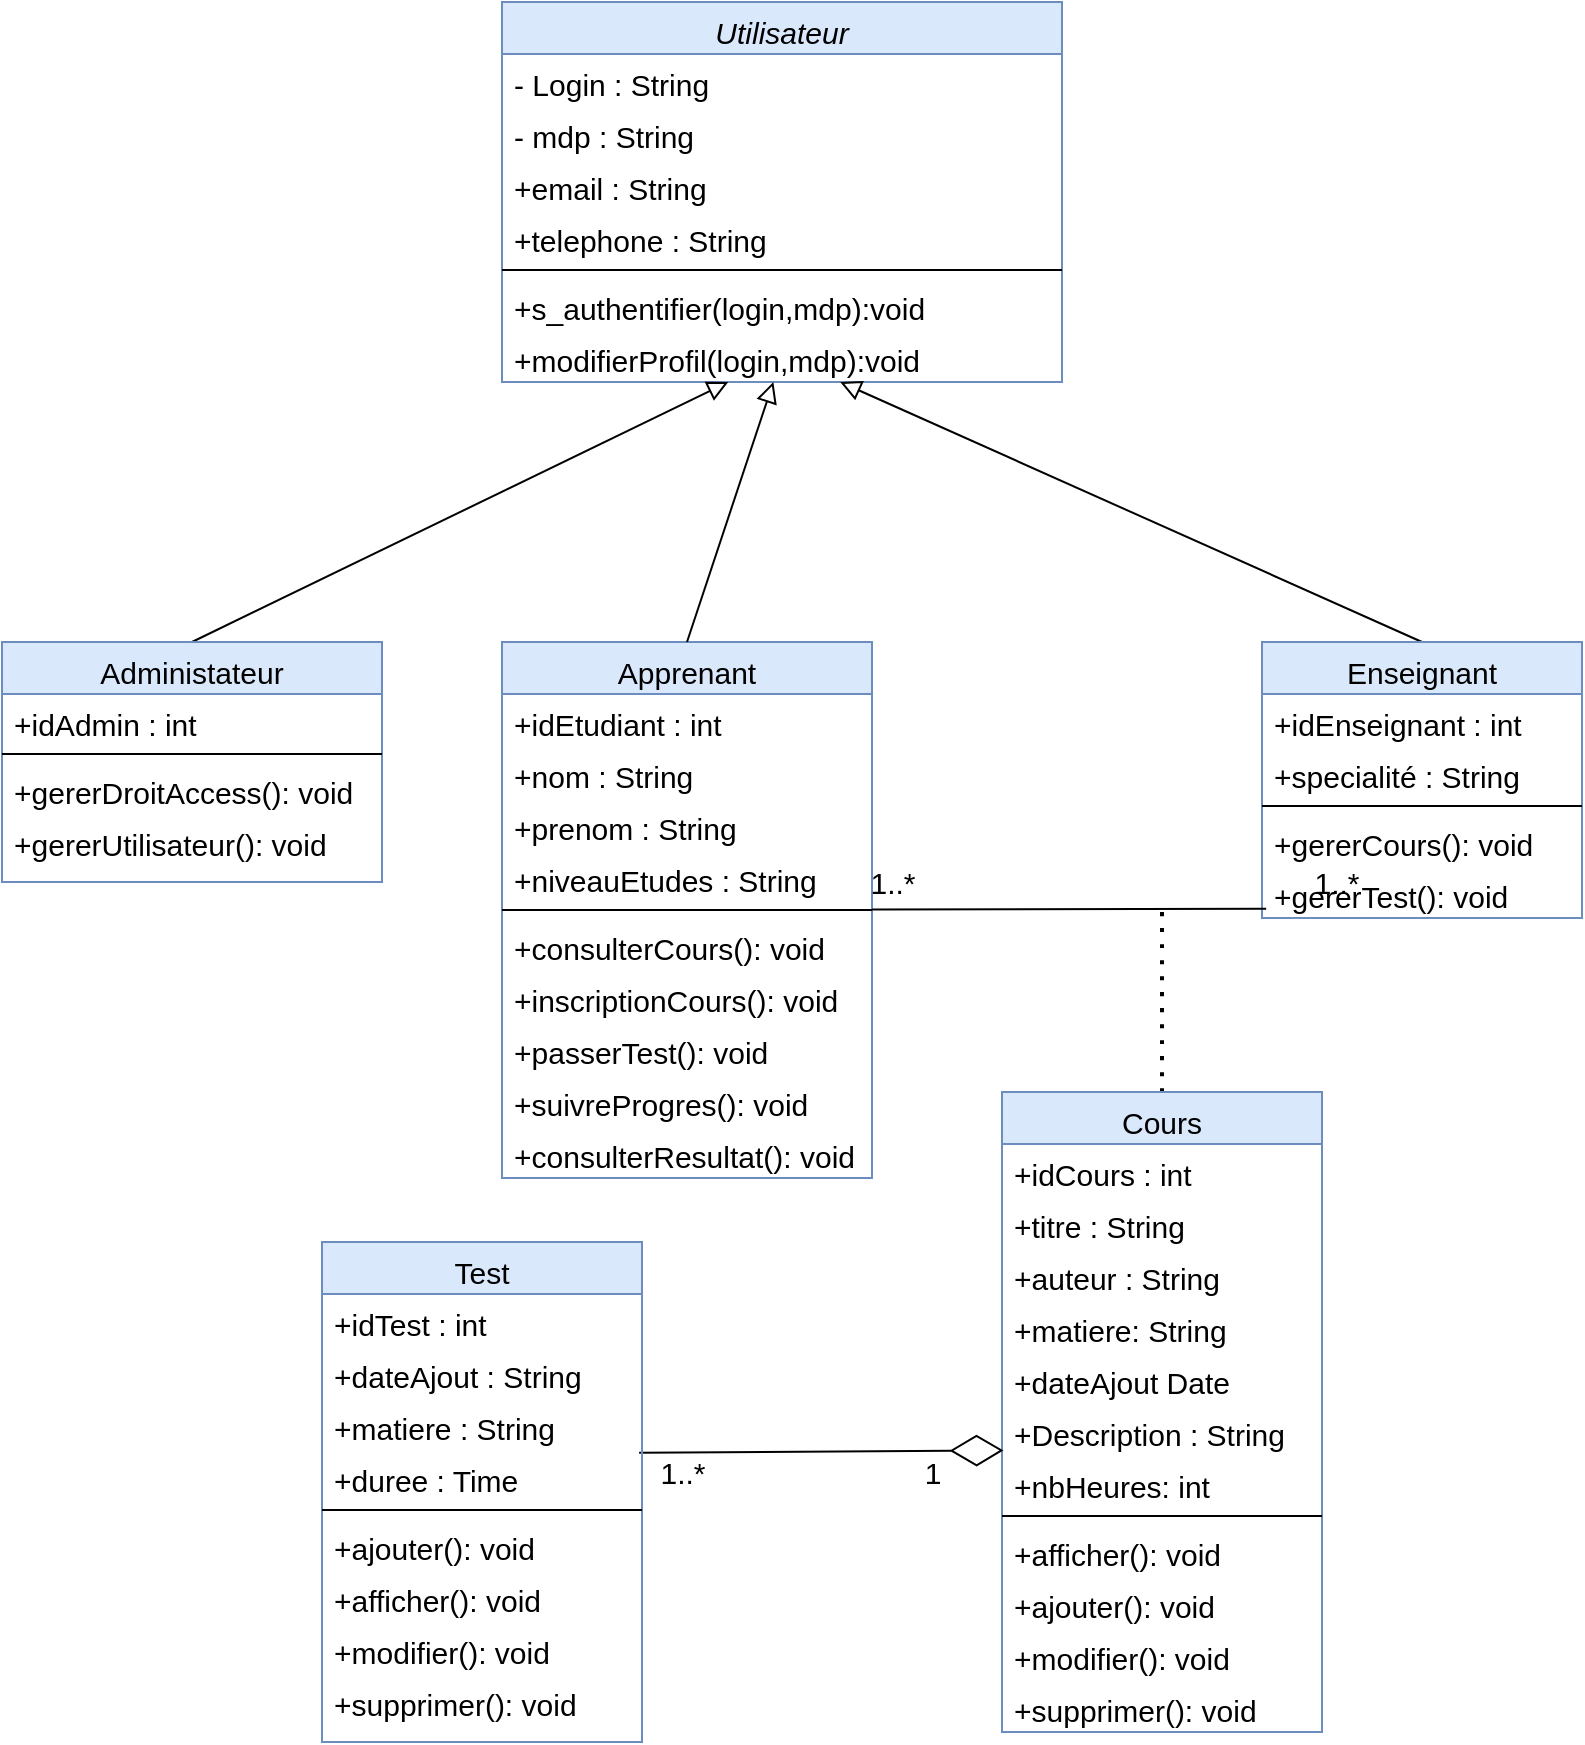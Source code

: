 <mxfile version="21.0.2" type="device"><diagram id="C5RBs43oDa-KdzZeNtuy" name="Page-1"><mxGraphModel dx="696" dy="839" grid="1" gridSize="10" guides="1" tooltips="1" connect="1" arrows="1" fold="1" page="1" pageScale="1" pageWidth="827" pageHeight="1169" math="0" shadow="0"><root><mxCell id="WIyWlLk6GJQsqaUBKTNV-0"/><mxCell id="WIyWlLk6GJQsqaUBKTNV-1" parent="WIyWlLk6GJQsqaUBKTNV-0"/><mxCell id="zkfFHV4jXpPFQw0GAbJ--0" value="Utilisateur" style="swimlane;fontStyle=2;align=center;verticalAlign=top;childLayout=stackLayout;horizontal=1;startSize=26;horizontalStack=0;resizeParent=1;resizeLast=0;collapsible=1;marginBottom=0;rounded=0;shadow=0;strokeWidth=1;fillColor=#dae8fc;strokeColor=#6c8ebf;fontSize=15;" parent="WIyWlLk6GJQsqaUBKTNV-1" vertex="1"><mxGeometry x="270" y="20" width="280" height="190" as="geometry"><mxRectangle x="230" y="140" width="160" height="26" as="alternateBounds"/></mxGeometry></mxCell><mxCell id="zkfFHV4jXpPFQw0GAbJ--1" value="- Login : String&#10;" style="text;align=left;verticalAlign=top;spacingLeft=4;spacingRight=4;overflow=hidden;rotatable=0;points=[[0,0.5],[1,0.5]];portConstraint=eastwest;fontSize=15;" parent="zkfFHV4jXpPFQw0GAbJ--0" vertex="1"><mxGeometry y="26" width="280" height="26" as="geometry"/></mxCell><mxCell id="syYNRdkWFajJI7UxJihA-2" value="- mdp : String" style="text;align=left;verticalAlign=top;spacingLeft=4;spacingRight=4;overflow=hidden;rotatable=0;points=[[0,0.5],[1,0.5]];portConstraint=eastwest;rounded=0;shadow=0;html=0;fontSize=15;" vertex="1" parent="zkfFHV4jXpPFQw0GAbJ--0"><mxGeometry y="52" width="280" height="26" as="geometry"/></mxCell><mxCell id="syYNRdkWFajJI7UxJihA-1" value="+email : String" style="text;align=left;verticalAlign=top;spacingLeft=4;spacingRight=4;overflow=hidden;rotatable=0;points=[[0,0.5],[1,0.5]];portConstraint=eastwest;rounded=0;shadow=0;html=0;fontSize=15;" vertex="1" parent="zkfFHV4jXpPFQw0GAbJ--0"><mxGeometry y="78" width="280" height="26" as="geometry"/></mxCell><mxCell id="syYNRdkWFajJI7UxJihA-3" value="+telephone : String" style="text;align=left;verticalAlign=top;spacingLeft=4;spacingRight=4;overflow=hidden;rotatable=0;points=[[0,0.5],[1,0.5]];portConstraint=eastwest;rounded=0;shadow=0;html=0;fontSize=15;" vertex="1" parent="zkfFHV4jXpPFQw0GAbJ--0"><mxGeometry y="104" width="280" height="26" as="geometry"/></mxCell><mxCell id="zkfFHV4jXpPFQw0GAbJ--4" value="" style="line;html=1;strokeWidth=1;align=left;verticalAlign=middle;spacingTop=-1;spacingLeft=3;spacingRight=3;rotatable=0;labelPosition=right;points=[];portConstraint=eastwest;fontSize=15;" parent="zkfFHV4jXpPFQw0GAbJ--0" vertex="1"><mxGeometry y="130" width="280" height="8" as="geometry"/></mxCell><mxCell id="syYNRdkWFajJI7UxJihA-4" value="+s_authentifier(login,mdp):void&#10;" style="text;align=left;verticalAlign=top;spacingLeft=4;spacingRight=4;overflow=hidden;rotatable=0;points=[[0,0.5],[1,0.5]];portConstraint=eastwest;fontSize=15;" vertex="1" parent="zkfFHV4jXpPFQw0GAbJ--0"><mxGeometry y="138" width="280" height="26" as="geometry"/></mxCell><mxCell id="zkfFHV4jXpPFQw0GAbJ--5" value="+modifierProfil(login,mdp):void&#10;" style="text;align=left;verticalAlign=top;spacingLeft=4;spacingRight=4;overflow=hidden;rotatable=0;points=[[0,0.5],[1,0.5]];portConstraint=eastwest;fontSize=15;" parent="zkfFHV4jXpPFQw0GAbJ--0" vertex="1"><mxGeometry y="164" width="280" height="26" as="geometry"/></mxCell><mxCell id="zkfFHV4jXpPFQw0GAbJ--6" value="Apprenant" style="swimlane;fontStyle=0;align=center;verticalAlign=top;childLayout=stackLayout;horizontal=1;startSize=26;horizontalStack=0;resizeParent=1;resizeLast=0;collapsible=1;marginBottom=0;rounded=0;shadow=0;strokeWidth=1;fillColor=#dae8fc;strokeColor=#6c8ebf;fontSize=15;" parent="WIyWlLk6GJQsqaUBKTNV-1" vertex="1"><mxGeometry x="270" y="340" width="185" height="268" as="geometry"><mxRectangle x="130" y="380" width="160" height="26" as="alternateBounds"/></mxGeometry></mxCell><mxCell id="zkfFHV4jXpPFQw0GAbJ--7" value="+idEtudiant : int" style="text;align=left;verticalAlign=top;spacingLeft=4;spacingRight=4;overflow=hidden;rotatable=0;points=[[0,0.5],[1,0.5]];portConstraint=eastwest;fontSize=15;" parent="zkfFHV4jXpPFQw0GAbJ--6" vertex="1"><mxGeometry y="26" width="185" height="26" as="geometry"/></mxCell><mxCell id="syYNRdkWFajJI7UxJihA-5" value="+nom : String" style="text;align=left;verticalAlign=top;spacingLeft=4;spacingRight=4;overflow=hidden;rotatable=0;points=[[0,0.5],[1,0.5]];portConstraint=eastwest;rounded=0;shadow=0;html=0;fontSize=15;" vertex="1" parent="zkfFHV4jXpPFQw0GAbJ--6"><mxGeometry y="52" width="185" height="26" as="geometry"/></mxCell><mxCell id="syYNRdkWFajJI7UxJihA-6" value="+prenom : String" style="text;align=left;verticalAlign=top;spacingLeft=4;spacingRight=4;overflow=hidden;rotatable=0;points=[[0,0.5],[1,0.5]];portConstraint=eastwest;rounded=0;shadow=0;html=0;fontSize=15;" vertex="1" parent="zkfFHV4jXpPFQw0GAbJ--6"><mxGeometry y="78" width="185" height="26" as="geometry"/></mxCell><mxCell id="zkfFHV4jXpPFQw0GAbJ--8" value="+niveauEtudes : String" style="text;align=left;verticalAlign=top;spacingLeft=4;spacingRight=4;overflow=hidden;rotatable=0;points=[[0,0.5],[1,0.5]];portConstraint=eastwest;rounded=0;shadow=0;html=0;fontSize=15;" parent="zkfFHV4jXpPFQw0GAbJ--6" vertex="1"><mxGeometry y="104" width="185" height="26" as="geometry"/></mxCell><mxCell id="zkfFHV4jXpPFQw0GAbJ--9" value="" style="line;html=1;strokeWidth=1;align=left;verticalAlign=middle;spacingTop=-1;spacingLeft=3;spacingRight=3;rotatable=0;labelPosition=right;points=[];portConstraint=eastwest;fontSize=15;" parent="zkfFHV4jXpPFQw0GAbJ--6" vertex="1"><mxGeometry y="130" width="185" height="8" as="geometry"/></mxCell><mxCell id="zkfFHV4jXpPFQw0GAbJ--10" value="+consulterCours(): void" style="text;align=left;verticalAlign=top;spacingLeft=4;spacingRight=4;overflow=hidden;rotatable=0;points=[[0,0.5],[1,0.5]];portConstraint=eastwest;fontStyle=0;fontSize=15;" parent="zkfFHV4jXpPFQw0GAbJ--6" vertex="1"><mxGeometry y="138" width="185" height="26" as="geometry"/></mxCell><mxCell id="syYNRdkWFajJI7UxJihA-7" value="+inscriptionCours(): void" style="text;align=left;verticalAlign=top;spacingLeft=4;spacingRight=4;overflow=hidden;rotatable=0;points=[[0,0.5],[1,0.5]];portConstraint=eastwest;fontSize=15;" vertex="1" parent="zkfFHV4jXpPFQw0GAbJ--6"><mxGeometry y="164" width="185" height="26" as="geometry"/></mxCell><mxCell id="syYNRdkWFajJI7UxJihA-8" value="+passerTest(): void" style="text;align=left;verticalAlign=top;spacingLeft=4;spacingRight=4;overflow=hidden;rotatable=0;points=[[0,0.5],[1,0.5]];portConstraint=eastwest;fontSize=15;" vertex="1" parent="zkfFHV4jXpPFQw0GAbJ--6"><mxGeometry y="190" width="185" height="26" as="geometry"/></mxCell><mxCell id="syYNRdkWFajJI7UxJihA-9" value="+suivreProgres(): void" style="text;align=left;verticalAlign=top;spacingLeft=4;spacingRight=4;overflow=hidden;rotatable=0;points=[[0,0.5],[1,0.5]];portConstraint=eastwest;fontSize=15;" vertex="1" parent="zkfFHV4jXpPFQw0GAbJ--6"><mxGeometry y="216" width="185" height="26" as="geometry"/></mxCell><mxCell id="zkfFHV4jXpPFQw0GAbJ--11" value="+consulterResultat(): void" style="text;align=left;verticalAlign=top;spacingLeft=4;spacingRight=4;overflow=hidden;rotatable=0;points=[[0,0.5],[1,0.5]];portConstraint=eastwest;fontSize=15;" parent="zkfFHV4jXpPFQw0GAbJ--6" vertex="1"><mxGeometry y="242" width="185" height="26" as="geometry"/></mxCell><mxCell id="syYNRdkWFajJI7UxJihA-26" style="edgeStyle=none;curved=1;rounded=0;orthogonalLoop=1;jettySize=auto;html=1;fontSize=15;startSize=8;endSize=8;endArrow=block;endFill=0;exitX=0.5;exitY=0;exitDx=0;exitDy=0;" edge="1" parent="WIyWlLk6GJQsqaUBKTNV-1" source="zkfFHV4jXpPFQw0GAbJ--13" target="zkfFHV4jXpPFQw0GAbJ--5"><mxGeometry relative="1" as="geometry"/></mxCell><mxCell id="zkfFHV4jXpPFQw0GAbJ--13" value="Administateur" style="swimlane;fontStyle=0;align=center;verticalAlign=top;childLayout=stackLayout;horizontal=1;startSize=26;horizontalStack=0;resizeParent=1;resizeLast=0;collapsible=1;marginBottom=0;rounded=0;shadow=0;strokeWidth=1;fillColor=#dae8fc;strokeColor=#6c8ebf;fontSize=15;" parent="WIyWlLk6GJQsqaUBKTNV-1" vertex="1"><mxGeometry x="20" y="340" width="190" height="120" as="geometry"><mxRectangle x="340" y="380" width="170" height="26" as="alternateBounds"/></mxGeometry></mxCell><mxCell id="zkfFHV4jXpPFQw0GAbJ--14" value="+idAdmin : int" style="text;align=left;verticalAlign=top;spacingLeft=4;spacingRight=4;overflow=hidden;rotatable=0;points=[[0,0.5],[1,0.5]];portConstraint=eastwest;fontSize=15;" parent="zkfFHV4jXpPFQw0GAbJ--13" vertex="1"><mxGeometry y="26" width="190" height="26" as="geometry"/></mxCell><mxCell id="zkfFHV4jXpPFQw0GAbJ--15" value="" style="line;html=1;strokeWidth=1;align=left;verticalAlign=middle;spacingTop=-1;spacingLeft=3;spacingRight=3;rotatable=0;labelPosition=right;points=[];portConstraint=eastwest;fontSize=15;" parent="zkfFHV4jXpPFQw0GAbJ--13" vertex="1"><mxGeometry y="52" width="190" height="8" as="geometry"/></mxCell><mxCell id="syYNRdkWFajJI7UxJihA-12" value="+gererDroitAccess(): void" style="text;align=left;verticalAlign=top;spacingLeft=4;spacingRight=4;overflow=hidden;rotatable=0;points=[[0,0.5],[1,0.5]];portConstraint=eastwest;fontStyle=0;fontSize=15;" vertex="1" parent="zkfFHV4jXpPFQw0GAbJ--13"><mxGeometry y="60" width="190" height="26" as="geometry"/></mxCell><mxCell id="syYNRdkWFajJI7UxJihA-15" value="+gererUtilisateur(): void" style="text;align=left;verticalAlign=top;spacingLeft=4;spacingRight=4;overflow=hidden;rotatable=0;points=[[0,0.5],[1,0.5]];portConstraint=eastwest;fontStyle=0;fontSize=15;" vertex="1" parent="zkfFHV4jXpPFQw0GAbJ--13"><mxGeometry y="86" width="190" height="26" as="geometry"/></mxCell><mxCell id="syYNRdkWFajJI7UxJihA-27" style="edgeStyle=none;curved=1;rounded=0;orthogonalLoop=1;jettySize=auto;html=1;fontSize=15;startSize=8;endSize=8;endArrow=block;endFill=0;exitX=0.5;exitY=0;exitDx=0;exitDy=0;" edge="1" parent="WIyWlLk6GJQsqaUBKTNV-1" source="syYNRdkWFajJI7UxJihA-18" target="zkfFHV4jXpPFQw0GAbJ--5"><mxGeometry relative="1" as="geometry"/></mxCell><mxCell id="syYNRdkWFajJI7UxJihA-18" value="Enseignant" style="swimlane;fontStyle=0;align=center;verticalAlign=top;childLayout=stackLayout;horizontal=1;startSize=26;horizontalStack=0;resizeParent=1;resizeLast=0;collapsible=1;marginBottom=0;rounded=0;shadow=0;strokeWidth=1;fillColor=#dae8fc;strokeColor=#6c8ebf;fontSize=15;" vertex="1" parent="WIyWlLk6GJQsqaUBKTNV-1"><mxGeometry x="650" y="340" width="160" height="138" as="geometry"><mxRectangle x="340" y="380" width="170" height="26" as="alternateBounds"/></mxGeometry></mxCell><mxCell id="syYNRdkWFajJI7UxJihA-19" value="+idEnseignant : int" style="text;align=left;verticalAlign=top;spacingLeft=4;spacingRight=4;overflow=hidden;rotatable=0;points=[[0,0.5],[1,0.5]];portConstraint=eastwest;fontSize=15;" vertex="1" parent="syYNRdkWFajJI7UxJihA-18"><mxGeometry y="26" width="160" height="26" as="geometry"/></mxCell><mxCell id="syYNRdkWFajJI7UxJihA-23" value="+specialité : String" style="text;align=left;verticalAlign=top;spacingLeft=4;spacingRight=4;overflow=hidden;rotatable=0;points=[[0,0.5],[1,0.5]];portConstraint=eastwest;fontSize=15;" vertex="1" parent="syYNRdkWFajJI7UxJihA-18"><mxGeometry y="52" width="160" height="26" as="geometry"/></mxCell><mxCell id="syYNRdkWFajJI7UxJihA-20" value="" style="line;html=1;strokeWidth=1;align=left;verticalAlign=middle;spacingTop=-1;spacingLeft=3;spacingRight=3;rotatable=0;labelPosition=right;points=[];portConstraint=eastwest;fontSize=15;" vertex="1" parent="syYNRdkWFajJI7UxJihA-18"><mxGeometry y="78" width="160" height="8" as="geometry"/></mxCell><mxCell id="syYNRdkWFajJI7UxJihA-21" value="+gererCours(): void" style="text;align=left;verticalAlign=top;spacingLeft=4;spacingRight=4;overflow=hidden;rotatable=0;points=[[0,0.5],[1,0.5]];portConstraint=eastwest;fontStyle=0;fontSize=15;" vertex="1" parent="syYNRdkWFajJI7UxJihA-18"><mxGeometry y="86" width="160" height="26" as="geometry"/></mxCell><mxCell id="syYNRdkWFajJI7UxJihA-22" value="+gererTest(): void" style="text;align=left;verticalAlign=top;spacingLeft=4;spacingRight=4;overflow=hidden;rotatable=0;points=[[0,0.5],[1,0.5]];portConstraint=eastwest;fontStyle=0;fontSize=15;" vertex="1" parent="syYNRdkWFajJI7UxJihA-18"><mxGeometry y="112" width="160" height="26" as="geometry"/></mxCell><mxCell id="syYNRdkWFajJI7UxJihA-25" value="" style="endArrow=block;html=1;rounded=0;fontSize=15;startSize=8;endSize=8;curved=1;endFill=0;exitX=0.5;exitY=0;exitDx=0;exitDy=0;" edge="1" parent="WIyWlLk6GJQsqaUBKTNV-1" source="zkfFHV4jXpPFQw0GAbJ--6" target="zkfFHV4jXpPFQw0GAbJ--5"><mxGeometry width="50" height="50" relative="1" as="geometry"><mxPoint x="380" y="220" as="sourcePoint"/><mxPoint x="430" y="170" as="targetPoint"/></mxGeometry></mxCell><mxCell id="syYNRdkWFajJI7UxJihA-32" value="" style="endArrow=none;dashed=1;html=1;dashPattern=1 3;strokeWidth=2;rounded=0;fontSize=15;startSize=8;endSize=8;curved=1;exitX=0.5;exitY=0;exitDx=0;exitDy=0;" edge="1" parent="WIyWlLk6GJQsqaUBKTNV-1" source="syYNRdkWFajJI7UxJihA-33"><mxGeometry width="50" height="50" relative="1" as="geometry"><mxPoint x="600" y="559" as="sourcePoint"/><mxPoint x="600" y="474" as="targetPoint"/></mxGeometry></mxCell><mxCell id="syYNRdkWFajJI7UxJihA-33" value="Cours" style="swimlane;fontStyle=0;align=center;verticalAlign=top;childLayout=stackLayout;horizontal=1;startSize=26;horizontalStack=0;resizeParent=1;resizeLast=0;collapsible=1;marginBottom=0;rounded=0;shadow=0;strokeWidth=1;fillColor=#dae8fc;strokeColor=#6c8ebf;fontSize=15;" vertex="1" parent="WIyWlLk6GJQsqaUBKTNV-1"><mxGeometry x="520" y="565" width="160" height="320" as="geometry"><mxRectangle x="130" y="380" width="160" height="26" as="alternateBounds"/></mxGeometry></mxCell><mxCell id="syYNRdkWFajJI7UxJihA-34" value="+idCours : int" style="text;align=left;verticalAlign=top;spacingLeft=4;spacingRight=4;overflow=hidden;rotatable=0;points=[[0,0.5],[1,0.5]];portConstraint=eastwest;fontSize=15;" vertex="1" parent="syYNRdkWFajJI7UxJihA-33"><mxGeometry y="26" width="160" height="26" as="geometry"/></mxCell><mxCell id="syYNRdkWFajJI7UxJihA-35" value="+titre : String" style="text;align=left;verticalAlign=top;spacingLeft=4;spacingRight=4;overflow=hidden;rotatable=0;points=[[0,0.5],[1,0.5]];portConstraint=eastwest;rounded=0;shadow=0;html=0;fontSize=15;" vertex="1" parent="syYNRdkWFajJI7UxJihA-33"><mxGeometry y="52" width="160" height="26" as="geometry"/></mxCell><mxCell id="syYNRdkWFajJI7UxJihA-36" value="+auteur : String" style="text;align=left;verticalAlign=top;spacingLeft=4;spacingRight=4;overflow=hidden;rotatable=0;points=[[0,0.5],[1,0.5]];portConstraint=eastwest;rounded=0;shadow=0;html=0;fontSize=15;" vertex="1" parent="syYNRdkWFajJI7UxJihA-33"><mxGeometry y="78" width="160" height="26" as="geometry"/></mxCell><mxCell id="syYNRdkWFajJI7UxJihA-45" value="+matiere: String" style="text;align=left;verticalAlign=top;spacingLeft=4;spacingRight=4;overflow=hidden;rotatable=0;points=[[0,0.5],[1,0.5]];portConstraint=eastwest;rounded=0;shadow=0;html=0;fontSize=15;" vertex="1" parent="syYNRdkWFajJI7UxJihA-33"><mxGeometry y="104" width="160" height="26" as="geometry"/></mxCell><mxCell id="syYNRdkWFajJI7UxJihA-37" value="+dateAjout Date" style="text;align=left;verticalAlign=top;spacingLeft=4;spacingRight=4;overflow=hidden;rotatable=0;points=[[0,0.5],[1,0.5]];portConstraint=eastwest;rounded=0;shadow=0;html=0;fontSize=15;" vertex="1" parent="syYNRdkWFajJI7UxJihA-33"><mxGeometry y="130" width="160" height="26" as="geometry"/></mxCell><mxCell id="syYNRdkWFajJI7UxJihA-67" value="+Description : String" style="text;align=left;verticalAlign=top;spacingLeft=4;spacingRight=4;overflow=hidden;rotatable=0;points=[[0,0.5],[1,0.5]];portConstraint=eastwest;rounded=0;shadow=0;html=0;fontSize=15;" vertex="1" parent="syYNRdkWFajJI7UxJihA-33"><mxGeometry y="156" width="160" height="26" as="geometry"/></mxCell><mxCell id="syYNRdkWFajJI7UxJihA-68" value="+nbHeures: int" style="text;align=left;verticalAlign=top;spacingLeft=4;spacingRight=4;overflow=hidden;rotatable=0;points=[[0,0.5],[1,0.5]];portConstraint=eastwest;rounded=0;shadow=0;html=0;fontSize=15;" vertex="1" parent="syYNRdkWFajJI7UxJihA-33"><mxGeometry y="182" width="160" height="26" as="geometry"/></mxCell><mxCell id="syYNRdkWFajJI7UxJihA-38" value="" style="line;html=1;strokeWidth=1;align=left;verticalAlign=middle;spacingTop=-1;spacingLeft=3;spacingRight=3;rotatable=0;labelPosition=right;points=[];portConstraint=eastwest;fontSize=15;" vertex="1" parent="syYNRdkWFajJI7UxJihA-33"><mxGeometry y="208" width="160" height="8" as="geometry"/></mxCell><mxCell id="syYNRdkWFajJI7UxJihA-39" value="+afficher(): void" style="text;align=left;verticalAlign=top;spacingLeft=4;spacingRight=4;overflow=hidden;rotatable=0;points=[[0,0.5],[1,0.5]];portConstraint=eastwest;fontStyle=0;fontSize=15;" vertex="1" parent="syYNRdkWFajJI7UxJihA-33"><mxGeometry y="216" width="160" height="26" as="geometry"/></mxCell><mxCell id="syYNRdkWFajJI7UxJihA-40" value="+ajouter(): void" style="text;align=left;verticalAlign=top;spacingLeft=4;spacingRight=4;overflow=hidden;rotatable=0;points=[[0,0.5],[1,0.5]];portConstraint=eastwest;fontSize=15;" vertex="1" parent="syYNRdkWFajJI7UxJihA-33"><mxGeometry y="242" width="160" height="26" as="geometry"/></mxCell><mxCell id="syYNRdkWFajJI7UxJihA-41" value="+modifier(): void" style="text;align=left;verticalAlign=top;spacingLeft=4;spacingRight=4;overflow=hidden;rotatable=0;points=[[0,0.5],[1,0.5]];portConstraint=eastwest;fontSize=15;" vertex="1" parent="syYNRdkWFajJI7UxJihA-33"><mxGeometry y="268" width="160" height="26" as="geometry"/></mxCell><mxCell id="syYNRdkWFajJI7UxJihA-42" value="+supprimer(): void" style="text;align=left;verticalAlign=top;spacingLeft=4;spacingRight=4;overflow=hidden;rotatable=0;points=[[0,0.5],[1,0.5]];portConstraint=eastwest;fontSize=15;" vertex="1" parent="syYNRdkWFajJI7UxJihA-33"><mxGeometry y="294" width="160" height="26" as="geometry"/></mxCell><mxCell id="syYNRdkWFajJI7UxJihA-44" style="edgeStyle=none;curved=1;rounded=0;orthogonalLoop=1;jettySize=auto;html=1;entryX=0.013;entryY=0.823;entryDx=0;entryDy=0;entryPerimeter=0;fontSize=15;startSize=8;endSize=8;endArrow=none;endFill=0;" edge="1" parent="WIyWlLk6GJQsqaUBKTNV-1" source="zkfFHV4jXpPFQw0GAbJ--9" target="syYNRdkWFajJI7UxJihA-22"><mxGeometry relative="1" as="geometry"/></mxCell><mxCell id="syYNRdkWFajJI7UxJihA-46" value="" style="endArrow=diamondThin;endFill=0;endSize=24;html=1;rounded=0;fontSize=15;curved=1;entryX=-0.014;entryY=0.892;entryDx=0;entryDy=0;entryPerimeter=0;exitX=0.991;exitY=0.054;exitDx=0;exitDy=0;exitPerimeter=0;" edge="1" parent="WIyWlLk6GJQsqaUBKTNV-1" source="syYNRdkWFajJI7UxJihA-58"><mxGeometry width="160" relative="1" as="geometry"><mxPoint x="340" y="757" as="sourcePoint"/><mxPoint x="520.76" y="744.192" as="targetPoint"/></mxGeometry></mxCell><mxCell id="syYNRdkWFajJI7UxJihA-47" value="Test" style="swimlane;fontStyle=0;align=center;verticalAlign=top;childLayout=stackLayout;horizontal=1;startSize=26;horizontalStack=0;resizeParent=1;resizeLast=0;collapsible=1;marginBottom=0;rounded=0;shadow=0;strokeWidth=1;fillColor=#dae8fc;strokeColor=#6c8ebf;fontSize=15;" vertex="1" parent="WIyWlLk6GJQsqaUBKTNV-1"><mxGeometry x="180" y="640" width="160" height="250" as="geometry"><mxRectangle x="130" y="380" width="160" height="26" as="alternateBounds"/></mxGeometry></mxCell><mxCell id="syYNRdkWFajJI7UxJihA-48" value="+idTest : int" style="text;align=left;verticalAlign=top;spacingLeft=4;spacingRight=4;overflow=hidden;rotatable=0;points=[[0,0.5],[1,0.5]];portConstraint=eastwest;fontSize=15;" vertex="1" parent="syYNRdkWFajJI7UxJihA-47"><mxGeometry y="26" width="160" height="26" as="geometry"/></mxCell><mxCell id="syYNRdkWFajJI7UxJihA-49" value="+dateAjout : String" style="text;align=left;verticalAlign=top;spacingLeft=4;spacingRight=4;overflow=hidden;rotatable=0;points=[[0,0.5],[1,0.5]];portConstraint=eastwest;rounded=0;shadow=0;html=0;fontSize=15;" vertex="1" parent="syYNRdkWFajJI7UxJihA-47"><mxGeometry y="52" width="160" height="26" as="geometry"/></mxCell><mxCell id="syYNRdkWFajJI7UxJihA-50" value="+matiere : String" style="text;align=left;verticalAlign=top;spacingLeft=4;spacingRight=4;overflow=hidden;rotatable=0;points=[[0,0.5],[1,0.5]];portConstraint=eastwest;rounded=0;shadow=0;html=0;fontSize=15;" vertex="1" parent="syYNRdkWFajJI7UxJihA-47"><mxGeometry y="78" width="160" height="26" as="geometry"/></mxCell><mxCell id="syYNRdkWFajJI7UxJihA-58" value="+duree : Time" style="text;align=left;verticalAlign=top;spacingLeft=4;spacingRight=4;overflow=hidden;rotatable=0;points=[[0,0.5],[1,0.5]];portConstraint=eastwest;rounded=0;shadow=0;html=0;fontSize=15;" vertex="1" parent="syYNRdkWFajJI7UxJihA-47"><mxGeometry y="104" width="160" height="26" as="geometry"/></mxCell><mxCell id="syYNRdkWFajJI7UxJihA-52" value="" style="line;html=1;strokeWidth=1;align=left;verticalAlign=middle;spacingTop=-1;spacingLeft=3;spacingRight=3;rotatable=0;labelPosition=right;points=[];portConstraint=eastwest;fontSize=15;" vertex="1" parent="syYNRdkWFajJI7UxJihA-47"><mxGeometry y="130" width="160" height="8" as="geometry"/></mxCell><mxCell id="syYNRdkWFajJI7UxJihA-60" value="+ajouter(): void" style="text;align=left;verticalAlign=top;spacingLeft=4;spacingRight=4;overflow=hidden;rotatable=0;points=[[0,0.5],[1,0.5]];portConstraint=eastwest;fontSize=15;" vertex="1" parent="syYNRdkWFajJI7UxJihA-47"><mxGeometry y="138" width="160" height="26" as="geometry"/></mxCell><mxCell id="syYNRdkWFajJI7UxJihA-59" value="+afficher(): void" style="text;align=left;verticalAlign=top;spacingLeft=4;spacingRight=4;overflow=hidden;rotatable=0;points=[[0,0.5],[1,0.5]];portConstraint=eastwest;fontStyle=0;fontSize=15;" vertex="1" parent="syYNRdkWFajJI7UxJihA-47"><mxGeometry y="164" width="160" height="26" as="geometry"/></mxCell><mxCell id="syYNRdkWFajJI7UxJihA-61" value="+modifier(): void" style="text;align=left;verticalAlign=top;spacingLeft=4;spacingRight=4;overflow=hidden;rotatable=0;points=[[0,0.5],[1,0.5]];portConstraint=eastwest;fontSize=15;" vertex="1" parent="syYNRdkWFajJI7UxJihA-47"><mxGeometry y="190" width="160" height="26" as="geometry"/></mxCell><mxCell id="syYNRdkWFajJI7UxJihA-62" value="+supprimer(): void" style="text;align=left;verticalAlign=top;spacingLeft=4;spacingRight=4;overflow=hidden;rotatable=0;points=[[0,0.5],[1,0.5]];portConstraint=eastwest;fontSize=15;" vertex="1" parent="syYNRdkWFajJI7UxJihA-47"><mxGeometry y="216" width="160" height="26" as="geometry"/></mxCell><mxCell id="syYNRdkWFajJI7UxJihA-63" value="&lt;font style=&quot;font-size: 15px;&quot;&gt;1..*&lt;/font&gt;" style="text;html=1;align=center;verticalAlign=middle;resizable=0;points=[];autosize=1;strokeColor=none;fillColor=none;fontSize=15;" vertex="1" parent="WIyWlLk6GJQsqaUBKTNV-1"><mxGeometry x="440" y="445" width="50" height="30" as="geometry"/></mxCell><mxCell id="syYNRdkWFajJI7UxJihA-64" value="&lt;font style=&quot;font-size: 15px;&quot;&gt;1..*&lt;/font&gt;" style="text;html=1;align=center;verticalAlign=middle;resizable=0;points=[];autosize=1;strokeColor=none;fillColor=none;fontSize=15;" vertex="1" parent="WIyWlLk6GJQsqaUBKTNV-1"><mxGeometry x="662" y="445" width="50" height="30" as="geometry"/></mxCell><mxCell id="syYNRdkWFajJI7UxJihA-65" value="&lt;font style=&quot;font-size: 15px;&quot;&gt;1..*&lt;/font&gt;" style="text;html=1;align=center;verticalAlign=middle;resizable=0;points=[];autosize=1;strokeColor=none;fillColor=none;fontSize=15;" vertex="1" parent="WIyWlLk6GJQsqaUBKTNV-1"><mxGeometry x="335" y="740" width="50" height="30" as="geometry"/></mxCell><mxCell id="syYNRdkWFajJI7UxJihA-66" value="&lt;font style=&quot;font-size: 15px;&quot;&gt;1&lt;/font&gt;" style="text;html=1;align=center;verticalAlign=middle;resizable=0;points=[];autosize=1;strokeColor=none;fillColor=none;fontSize=15;" vertex="1" parent="WIyWlLk6GJQsqaUBKTNV-1"><mxGeometry x="470" y="740" width="30" height="30" as="geometry"/></mxCell></root></mxGraphModel></diagram></mxfile>